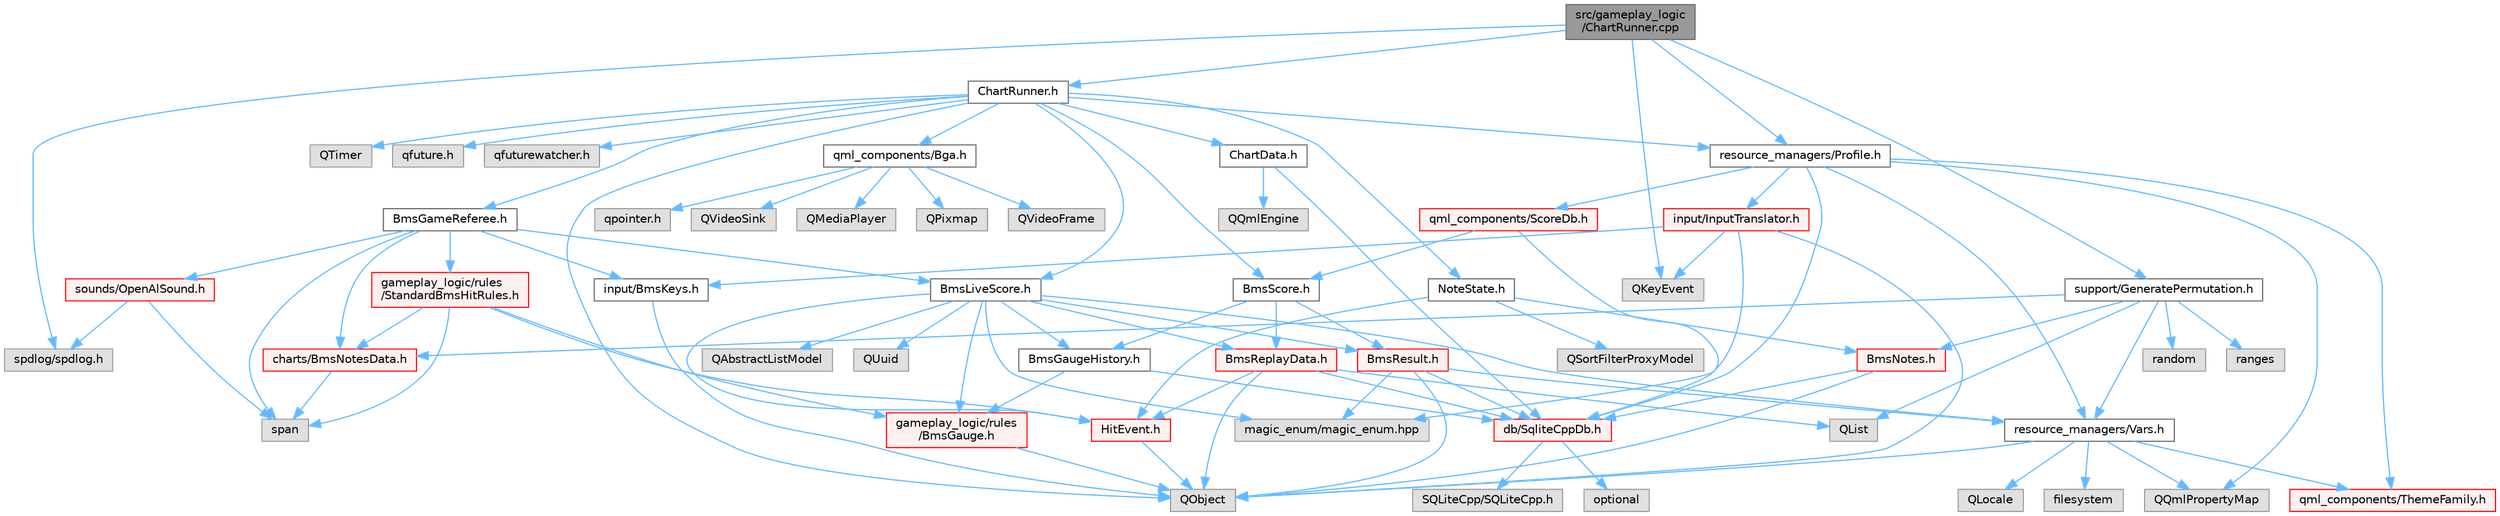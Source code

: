 digraph "src/gameplay_logic/ChartRunner.cpp"
{
 // LATEX_PDF_SIZE
  bgcolor="transparent";
  edge [fontname=Helvetica,fontsize=10,labelfontname=Helvetica,labelfontsize=10];
  node [fontname=Helvetica,fontsize=10,shape=box,height=0.2,width=0.4];
  Node1 [id="Node000001",label="src/gameplay_logic\l/ChartRunner.cpp",height=0.2,width=0.4,color="gray40", fillcolor="grey60", style="filled", fontcolor="black",tooltip=" "];
  Node1 -> Node2 [id="edge1_Node000001_Node000002",color="steelblue1",style="solid",tooltip=" "];
  Node2 [id="Node000002",label="QKeyEvent",height=0.2,width=0.4,color="grey60", fillcolor="#E0E0E0", style="filled",tooltip=" "];
  Node1 -> Node3 [id="edge2_Node000001_Node000003",color="steelblue1",style="solid",tooltip=" "];
  Node3 [id="Node000003",label="spdlog/spdlog.h",height=0.2,width=0.4,color="grey60", fillcolor="#E0E0E0", style="filled",tooltip=" "];
  Node1 -> Node4 [id="edge3_Node000001_Node000004",color="steelblue1",style="solid",tooltip=" "];
  Node4 [id="Node000004",label="ChartRunner.h",height=0.2,width=0.4,color="grey40", fillcolor="white", style="filled",URL="$ChartRunner_8h.html",tooltip=" "];
  Node4 -> Node5 [id="edge4_Node000004_Node000005",color="steelblue1",style="solid",tooltip=" "];
  Node5 [id="Node000005",label="QObject",height=0.2,width=0.4,color="grey60", fillcolor="#E0E0E0", style="filled",tooltip=" "];
  Node4 -> Node6 [id="edge5_Node000004_Node000006",color="steelblue1",style="solid",tooltip=" "];
  Node6 [id="Node000006",label="BmsGameReferee.h",height=0.2,width=0.4,color="grey40", fillcolor="white", style="filled",URL="$BmsGameReferee_8h.html",tooltip=" "];
  Node6 -> Node7 [id="edge6_Node000006_Node000007",color="steelblue1",style="solid",tooltip=" "];
  Node7 [id="Node000007",label="span",height=0.2,width=0.4,color="grey60", fillcolor="#E0E0E0", style="filled",tooltip=" "];
  Node6 -> Node8 [id="edge7_Node000006_Node000008",color="steelblue1",style="solid",tooltip=" "];
  Node8 [id="Node000008",label="charts/BmsNotesData.h",height=0.2,width=0.4,color="red", fillcolor="#FFF0F0", style="filled",URL="$BmsNotesData_8h.html",tooltip=" "];
  Node8 -> Node7 [id="edge8_Node000008_Node000007",color="steelblue1",style="solid",tooltip=" "];
  Node6 -> Node18 [id="edge9_Node000006_Node000018",color="steelblue1",style="solid",tooltip=" "];
  Node18 [id="Node000018",label="input/BmsKeys.h",height=0.2,width=0.4,color="grey40", fillcolor="white", style="filled",URL="$BmsKeys_8h.html",tooltip=" "];
  Node18 -> Node5 [id="edge10_Node000018_Node000005",color="steelblue1",style="solid",tooltip=" "];
  Node6 -> Node19 [id="edge11_Node000006_Node000019",color="steelblue1",style="solid",tooltip=" "];
  Node19 [id="Node000019",label="BmsLiveScore.h",height=0.2,width=0.4,color="grey40", fillcolor="white", style="filled",URL="$BmsLiveScore_8h.html",tooltip=" "];
  Node19 -> Node20 [id="edge12_Node000019_Node000020",color="steelblue1",style="solid",tooltip=" "];
  Node20 [id="Node000020",label="magic_enum/magic_enum.hpp",height=0.2,width=0.4,color="grey60", fillcolor="#E0E0E0", style="filled",tooltip=" "];
  Node19 -> Node21 [id="edge13_Node000019_Node000021",color="steelblue1",style="solid",tooltip=" "];
  Node21 [id="Node000021",label="gameplay_logic/rules\l/BmsGauge.h",height=0.2,width=0.4,color="red", fillcolor="#FFF0F0", style="filled",URL="$BmsGauge_8h.html",tooltip=" "];
  Node21 -> Node5 [id="edge14_Node000021_Node000005",color="steelblue1",style="solid",tooltip=" "];
  Node19 -> Node24 [id="edge15_Node000019_Node000024",color="steelblue1",style="solid",tooltip=" "];
  Node24 [id="Node000024",label="HitEvent.h",height=0.2,width=0.4,color="red", fillcolor="#FFF0F0", style="filled",URL="$HitEvent_8h.html",tooltip=" "];
  Node24 -> Node5 [id="edge16_Node000024_Node000005",color="steelblue1",style="solid",tooltip=" "];
  Node19 -> Node26 [id="edge17_Node000019_Node000026",color="steelblue1",style="solid",tooltip=" "];
  Node26 [id="Node000026",label="BmsResult.h",height=0.2,width=0.4,color="red", fillcolor="#FFF0F0", style="filled",URL="$BmsResult_8h.html",tooltip=" "];
  Node26 -> Node20 [id="edge18_Node000026_Node000020",color="steelblue1",style="solid",tooltip=" "];
  Node26 -> Node27 [id="edge19_Node000026_Node000027",color="steelblue1",style="solid",tooltip=" "];
  Node27 [id="Node000027",label="db/SqliteCppDb.h",height=0.2,width=0.4,color="red", fillcolor="#FFF0F0", style="filled",URL="$SqliteCppDb_8h.html",tooltip=" "];
  Node27 -> Node28 [id="edge20_Node000027_Node000028",color="steelblue1",style="solid",tooltip=" "];
  Node28 [id="Node000028",label="SQLiteCpp/SQLiteCpp.h",height=0.2,width=0.4,color="grey60", fillcolor="#E0E0E0", style="filled",tooltip=" "];
  Node27 -> Node16 [id="edge21_Node000027_Node000016",color="steelblue1",style="solid",tooltip=" "];
  Node16 [id="Node000016",label="optional",height=0.2,width=0.4,color="grey60", fillcolor="#E0E0E0", style="filled",tooltip=" "];
  Node26 -> Node36 [id="edge22_Node000026_Node000036",color="steelblue1",style="solid",tooltip=" "];
  Node36 [id="Node000036",label="resource_managers/Vars.h",height=0.2,width=0.4,color="grey40", fillcolor="white", style="filled",URL="$Vars_8h.html",tooltip=" "];
  Node36 -> Node37 [id="edge23_Node000036_Node000037",color="steelblue1",style="solid",tooltip=" "];
  Node37 [id="Node000037",label="qml_components/ThemeFamily.h",height=0.2,width=0.4,color="red", fillcolor="#FFF0F0", style="filled",URL="$ThemeFamily_8h.html",tooltip=" "];
  Node36 -> Node5 [id="edge24_Node000036_Node000005",color="steelblue1",style="solid",tooltip=" "];
  Node36 -> Node40 [id="edge25_Node000036_Node000040",color="steelblue1",style="solid",tooltip=" "];
  Node40 [id="Node000040",label="QQmlPropertyMap",height=0.2,width=0.4,color="grey60", fillcolor="#E0E0E0", style="filled",tooltip=" "];
  Node36 -> Node41 [id="edge26_Node000036_Node000041",color="steelblue1",style="solid",tooltip=" "];
  Node41 [id="Node000041",label="filesystem",height=0.2,width=0.4,color="grey60", fillcolor="#E0E0E0", style="filled",tooltip=" "];
  Node36 -> Node42 [id="edge27_Node000036_Node000042",color="steelblue1",style="solid",tooltip=" "];
  Node42 [id="Node000042",label="QLocale",height=0.2,width=0.4,color="grey60", fillcolor="#E0E0E0", style="filled",tooltip=" "];
  Node26 -> Node5 [id="edge28_Node000026_Node000005",color="steelblue1",style="solid",tooltip=" "];
  Node19 -> Node45 [id="edge29_Node000019_Node000045",color="steelblue1",style="solid",tooltip=" "];
  Node45 [id="Node000045",label="BmsGaugeHistory.h",height=0.2,width=0.4,color="grey40", fillcolor="white", style="filled",URL="$BmsGaugeHistory_8h.html",tooltip=" "];
  Node45 -> Node27 [id="edge30_Node000045_Node000027",color="steelblue1",style="solid",tooltip=" "];
  Node45 -> Node21 [id="edge31_Node000045_Node000021",color="steelblue1",style="solid",tooltip=" "];
  Node19 -> Node46 [id="edge32_Node000019_Node000046",color="steelblue1",style="solid",tooltip=" "];
  Node46 [id="Node000046",label="BmsReplayData.h",height=0.2,width=0.4,color="red", fillcolor="#FFF0F0", style="filled",URL="$BmsReplayData_8h.html",tooltip=" "];
  Node46 -> Node24 [id="edge33_Node000046_Node000024",color="steelblue1",style="solid",tooltip=" "];
  Node46 -> Node27 [id="edge34_Node000046_Node000027",color="steelblue1",style="solid",tooltip=" "];
  Node46 -> Node47 [id="edge35_Node000046_Node000047",color="steelblue1",style="solid",tooltip=" "];
  Node47 [id="Node000047",label="QList",height=0.2,width=0.4,color="grey60", fillcolor="#E0E0E0", style="filled",tooltip=" "];
  Node46 -> Node5 [id="edge36_Node000046_Node000005",color="steelblue1",style="solid",tooltip=" "];
  Node19 -> Node36 [id="edge37_Node000019_Node000036",color="steelblue1",style="solid",tooltip=" "];
  Node19 -> Node49 [id="edge38_Node000019_Node000049",color="steelblue1",style="solid",tooltip=" "];
  Node49 [id="Node000049",label="QAbstractListModel",height=0.2,width=0.4,color="grey60", fillcolor="#E0E0E0", style="filled",tooltip=" "];
  Node19 -> Node50 [id="edge39_Node000019_Node000050",color="steelblue1",style="solid",tooltip=" "];
  Node50 [id="Node000050",label="QUuid",height=0.2,width=0.4,color="grey60", fillcolor="#E0E0E0", style="filled",tooltip=" "];
  Node6 -> Node51 [id="edge40_Node000006_Node000051",color="steelblue1",style="solid",tooltip=" "];
  Node51 [id="Node000051",label="gameplay_logic/rules\l/StandardBmsHitRules.h",height=0.2,width=0.4,color="red", fillcolor="#FFF0F0", style="filled",URL="$StandardBmsHitRules_8h.html",tooltip=" "];
  Node51 -> Node8 [id="edge41_Node000051_Node000008",color="steelblue1",style="solid",tooltip=" "];
  Node51 -> Node21 [id="edge42_Node000051_Node000021",color="steelblue1",style="solid",tooltip=" "];
  Node51 -> Node24 [id="edge43_Node000051_Node000024",color="steelblue1",style="solid",tooltip=" "];
  Node51 -> Node7 [id="edge44_Node000051_Node000007",color="steelblue1",style="solid",tooltip=" "];
  Node6 -> Node54 [id="edge45_Node000006_Node000054",color="steelblue1",style="solid",tooltip=" "];
  Node54 [id="Node000054",label="sounds/OpenAlSound.h",height=0.2,width=0.4,color="red", fillcolor="#FFF0F0", style="filled",URL="$OpenAlSound_8h.html",tooltip=" "];
  Node54 -> Node3 [id="edge46_Node000054_Node000003",color="steelblue1",style="solid",tooltip=" "];
  Node54 -> Node7 [id="edge47_Node000054_Node000007",color="steelblue1",style="solid",tooltip=" "];
  Node4 -> Node56 [id="edge48_Node000004_Node000056",color="steelblue1",style="solid",tooltip=" "];
  Node56 [id="Node000056",label="ChartData.h",height=0.2,width=0.4,color="grey40", fillcolor="white", style="filled",URL="$ChartData_8h.html",tooltip=" "];
  Node56 -> Node57 [id="edge49_Node000056_Node000057",color="steelblue1",style="solid",tooltip=" "];
  Node57 [id="Node000057",label="QQmlEngine",height=0.2,width=0.4,color="grey60", fillcolor="#E0E0E0", style="filled",tooltip=" "];
  Node56 -> Node27 [id="edge50_Node000056_Node000027",color="steelblue1",style="solid",tooltip=" "];
  Node4 -> Node58 [id="edge51_Node000004_Node000058",color="steelblue1",style="solid",tooltip=" "];
  Node58 [id="Node000058",label="BmsScore.h",height=0.2,width=0.4,color="grey40", fillcolor="white", style="filled",URL="$BmsScore_8h.html",tooltip=" "];
  Node58 -> Node45 [id="edge52_Node000058_Node000045",color="steelblue1",style="solid",tooltip=" "];
  Node58 -> Node26 [id="edge53_Node000058_Node000026",color="steelblue1",style="solid",tooltip=" "];
  Node58 -> Node46 [id="edge54_Node000058_Node000046",color="steelblue1",style="solid",tooltip=" "];
  Node4 -> Node19 [id="edge55_Node000004_Node000019",color="steelblue1",style="solid",tooltip=" "];
  Node4 -> Node59 [id="edge56_Node000004_Node000059",color="steelblue1",style="solid",tooltip=" "];
  Node59 [id="Node000059",label="resource_managers/Profile.h",height=0.2,width=0.4,color="grey40", fillcolor="white", style="filled",URL="$Profile_8h.html",tooltip=" "];
  Node59 -> Node36 [id="edge57_Node000059_Node000036",color="steelblue1",style="solid",tooltip=" "];
  Node59 -> Node27 [id="edge58_Node000059_Node000027",color="steelblue1",style="solid",tooltip=" "];
  Node59 -> Node60 [id="edge59_Node000059_Node000060",color="steelblue1",style="solid",tooltip=" "];
  Node60 [id="Node000060",label="input/InputTranslator.h",height=0.2,width=0.4,color="red", fillcolor="#FFF0F0", style="filled",URL="$InputTranslator_8h.html",tooltip=" "];
  Node60 -> Node18 [id="edge60_Node000060_Node000018",color="steelblue1",style="solid",tooltip=" "];
  Node60 -> Node2 [id="edge61_Node000060_Node000002",color="steelblue1",style="solid",tooltip=" "];
  Node60 -> Node5 [id="edge62_Node000060_Node000005",color="steelblue1",style="solid",tooltip=" "];
  Node60 -> Node20 [id="edge63_Node000060_Node000020",color="steelblue1",style="solid",tooltip=" "];
  Node59 -> Node66 [id="edge64_Node000059_Node000066",color="steelblue1",style="solid",tooltip=" "];
  Node66 [id="Node000066",label="qml_components/ScoreDb.h",height=0.2,width=0.4,color="red", fillcolor="#FFF0F0", style="filled",URL="$ScoreDb_8h.html",tooltip=" "];
  Node66 -> Node27 [id="edge65_Node000066_Node000027",color="steelblue1",style="solid",tooltip=" "];
  Node66 -> Node58 [id="edge66_Node000066_Node000058",color="steelblue1",style="solid",tooltip=" "];
  Node59 -> Node40 [id="edge67_Node000059_Node000040",color="steelblue1",style="solid",tooltip=" "];
  Node59 -> Node37 [id="edge68_Node000059_Node000037",color="steelblue1",style="solid",tooltip=" "];
  Node4 -> Node72 [id="edge69_Node000004_Node000072",color="steelblue1",style="solid",tooltip=" "];
  Node72 [id="Node000072",label="qml_components/Bga.h",height=0.2,width=0.4,color="grey40", fillcolor="white", style="filled",URL="$Bga_8h.html",tooltip=" "];
  Node72 -> Node73 [id="edge70_Node000072_Node000073",color="steelblue1",style="solid",tooltip=" "];
  Node73 [id="Node000073",label="QVideoSink",height=0.2,width=0.4,color="grey60", fillcolor="#E0E0E0", style="filled",tooltip=" "];
  Node72 -> Node74 [id="edge71_Node000072_Node000074",color="steelblue1",style="solid",tooltip=" "];
  Node74 [id="Node000074",label="QMediaPlayer",height=0.2,width=0.4,color="grey60", fillcolor="#E0E0E0", style="filled",tooltip=" "];
  Node72 -> Node75 [id="edge72_Node000072_Node000075",color="steelblue1",style="solid",tooltip=" "];
  Node75 [id="Node000075",label="QPixmap",height=0.2,width=0.4,color="grey60", fillcolor="#E0E0E0", style="filled",tooltip=" "];
  Node72 -> Node76 [id="edge73_Node000072_Node000076",color="steelblue1",style="solid",tooltip=" "];
  Node76 [id="Node000076",label="QVideoFrame",height=0.2,width=0.4,color="grey60", fillcolor="#E0E0E0", style="filled",tooltip=" "];
  Node72 -> Node77 [id="edge74_Node000072_Node000077",color="steelblue1",style="solid",tooltip=" "];
  Node77 [id="Node000077",label="qpointer.h",height=0.2,width=0.4,color="grey60", fillcolor="#E0E0E0", style="filled",tooltip=" "];
  Node4 -> Node78 [id="edge75_Node000004_Node000078",color="steelblue1",style="solid",tooltip=" "];
  Node78 [id="Node000078",label="NoteState.h",height=0.2,width=0.4,color="grey40", fillcolor="white", style="filled",URL="$NoteState_8h.html",tooltip=" "];
  Node78 -> Node79 [id="edge76_Node000078_Node000079",color="steelblue1",style="solid",tooltip=" "];
  Node79 [id="Node000079",label="BmsNotes.h",height=0.2,width=0.4,color="red", fillcolor="#FFF0F0", style="filled",URL="$BmsNotes_8h.html",tooltip=" "];
  Node79 -> Node5 [id="edge77_Node000079_Node000005",color="steelblue1",style="solid",tooltip=" "];
  Node79 -> Node27 [id="edge78_Node000079_Node000027",color="steelblue1",style="solid",tooltip=" "];
  Node78 -> Node24 [id="edge79_Node000078_Node000024",color="steelblue1",style="solid",tooltip=" "];
  Node78 -> Node82 [id="edge80_Node000078_Node000082",color="steelblue1",style="solid",tooltip=" "];
  Node82 [id="Node000082",label="QSortFilterProxyModel",height=0.2,width=0.4,color="grey60", fillcolor="#E0E0E0", style="filled",tooltip=" "];
  Node4 -> Node62 [id="edge81_Node000004_Node000062",color="steelblue1",style="solid",tooltip=" "];
  Node62 [id="Node000062",label="QTimer",height=0.2,width=0.4,color="grey60", fillcolor="#E0E0E0", style="filled",tooltip=" "];
  Node4 -> Node83 [id="edge82_Node000004_Node000083",color="steelblue1",style="solid",tooltip=" "];
  Node83 [id="Node000083",label="qfuture.h",height=0.2,width=0.4,color="grey60", fillcolor="#E0E0E0", style="filled",tooltip=" "];
  Node4 -> Node84 [id="edge83_Node000004_Node000084",color="steelblue1",style="solid",tooltip=" "];
  Node84 [id="Node000084",label="qfuturewatcher.h",height=0.2,width=0.4,color="grey60", fillcolor="#E0E0E0", style="filled",tooltip=" "];
  Node1 -> Node59 [id="edge84_Node000001_Node000059",color="steelblue1",style="solid",tooltip=" "];
  Node1 -> Node85 [id="edge85_Node000001_Node000085",color="steelblue1",style="solid",tooltip=" "];
  Node85 [id="Node000085",label="support/GeneratePermutation.h",height=0.2,width=0.4,color="grey40", fillcolor="white", style="filled",URL="$GeneratePermutation_8h.html",tooltip=" "];
  Node85 -> Node79 [id="edge86_Node000085_Node000079",color="steelblue1",style="solid",tooltip=" "];
  Node85 -> Node47 [id="edge87_Node000085_Node000047",color="steelblue1",style="solid",tooltip=" "];
  Node85 -> Node15 [id="edge88_Node000085_Node000015",color="steelblue1",style="solid",tooltip=" "];
  Node15 [id="Node000015",label="random",height=0.2,width=0.4,color="grey60", fillcolor="#E0E0E0", style="filled",tooltip=" "];
  Node85 -> Node86 [id="edge89_Node000085_Node000086",color="steelblue1",style="solid",tooltip=" "];
  Node86 [id="Node000086",label="ranges",height=0.2,width=0.4,color="grey60", fillcolor="#E0E0E0", style="filled",tooltip=" "];
  Node85 -> Node36 [id="edge90_Node000085_Node000036",color="steelblue1",style="solid",tooltip=" "];
  Node85 -> Node8 [id="edge91_Node000085_Node000008",color="steelblue1",style="solid",tooltip=" "];
}
